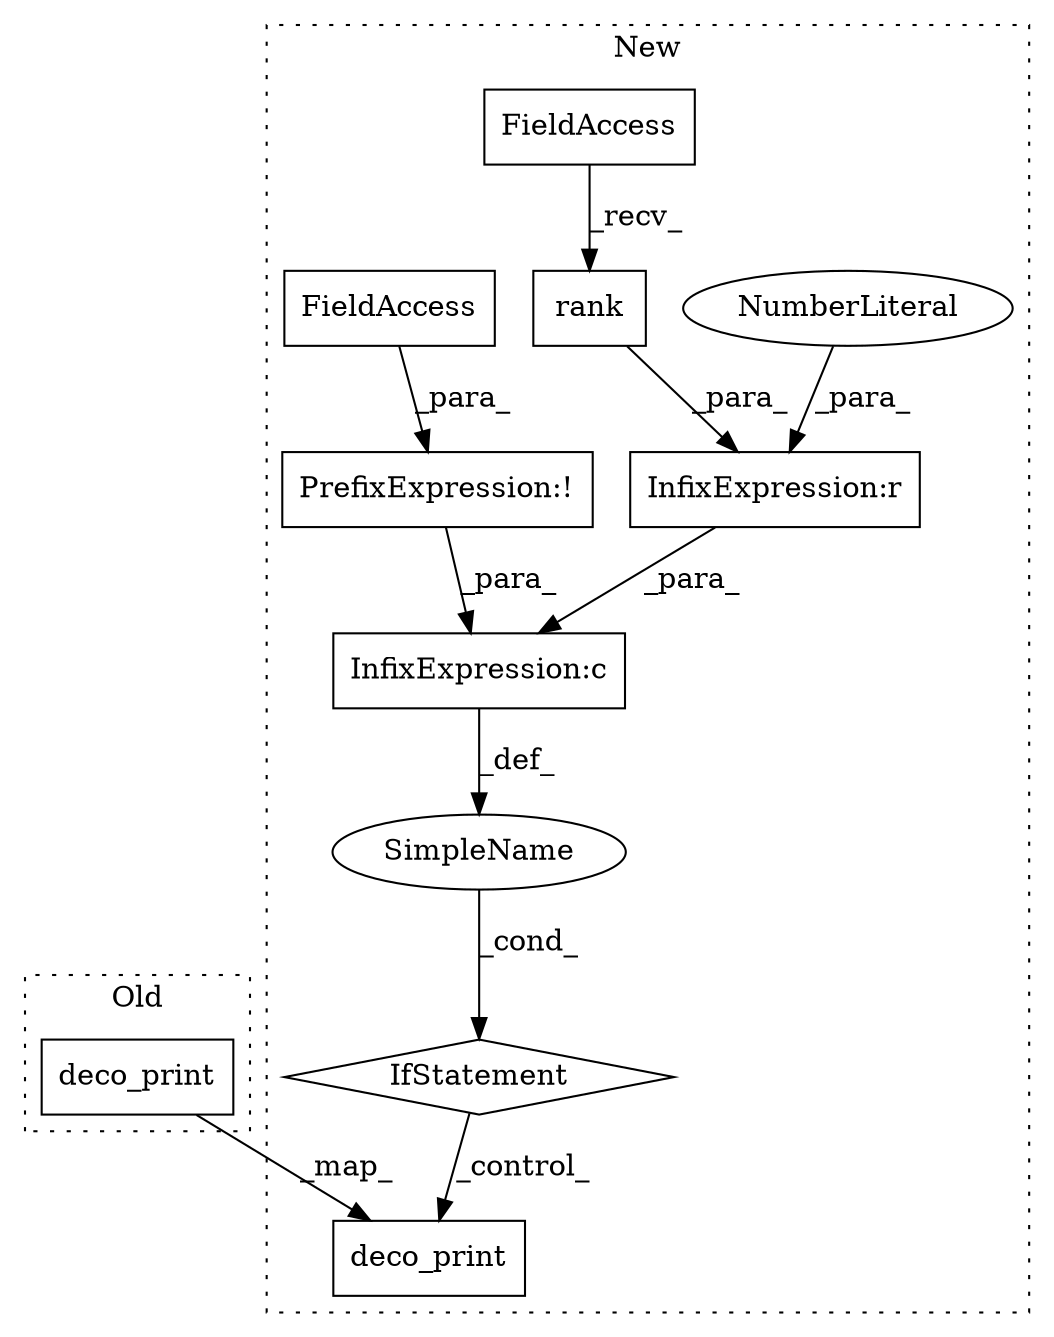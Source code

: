 digraph G {
subgraph cluster0 {
1 [label="deco_print" a="32" s="5758,5790" l="11,1" shape="box"];
label = "Old";
style="dotted";
}
subgraph cluster1 {
2 [label="deco_print" a="32" s="4749,4781" l="11,1" shape="box"];
3 [label="IfStatement" a="25" s="4617,4665" l="4,2" shape="diamond"];
4 [label="SimpleName" a="42" s="" l="" shape="ellipse"];
5 [label="InfixExpression:c" a="27" s="4638" l="4" shape="box"];
6 [label="InfixExpression:r" a="27" s="4659" l="4" shape="box"];
7 [label="NumberLiteral" a="34" s="4663" l="1" shape="ellipse"];
8 [label="rank" a="32" s="4653" l="6" shape="box"];
9 [label="PrefixExpression:!" a="38" s="4621" l="1" shape="box"];
10 [label="FieldAccess" a="22" s="4643" l="9" shape="box"];
11 [label="FieldAccess" a="22" s="4622" l="16" shape="box"];
label = "New";
style="dotted";
}
1 -> 2 [label="_map_"];
3 -> 2 [label="_control_"];
4 -> 3 [label="_cond_"];
5 -> 4 [label="_def_"];
6 -> 5 [label="_para_"];
7 -> 6 [label="_para_"];
8 -> 6 [label="_para_"];
9 -> 5 [label="_para_"];
10 -> 8 [label="_recv_"];
11 -> 9 [label="_para_"];
}